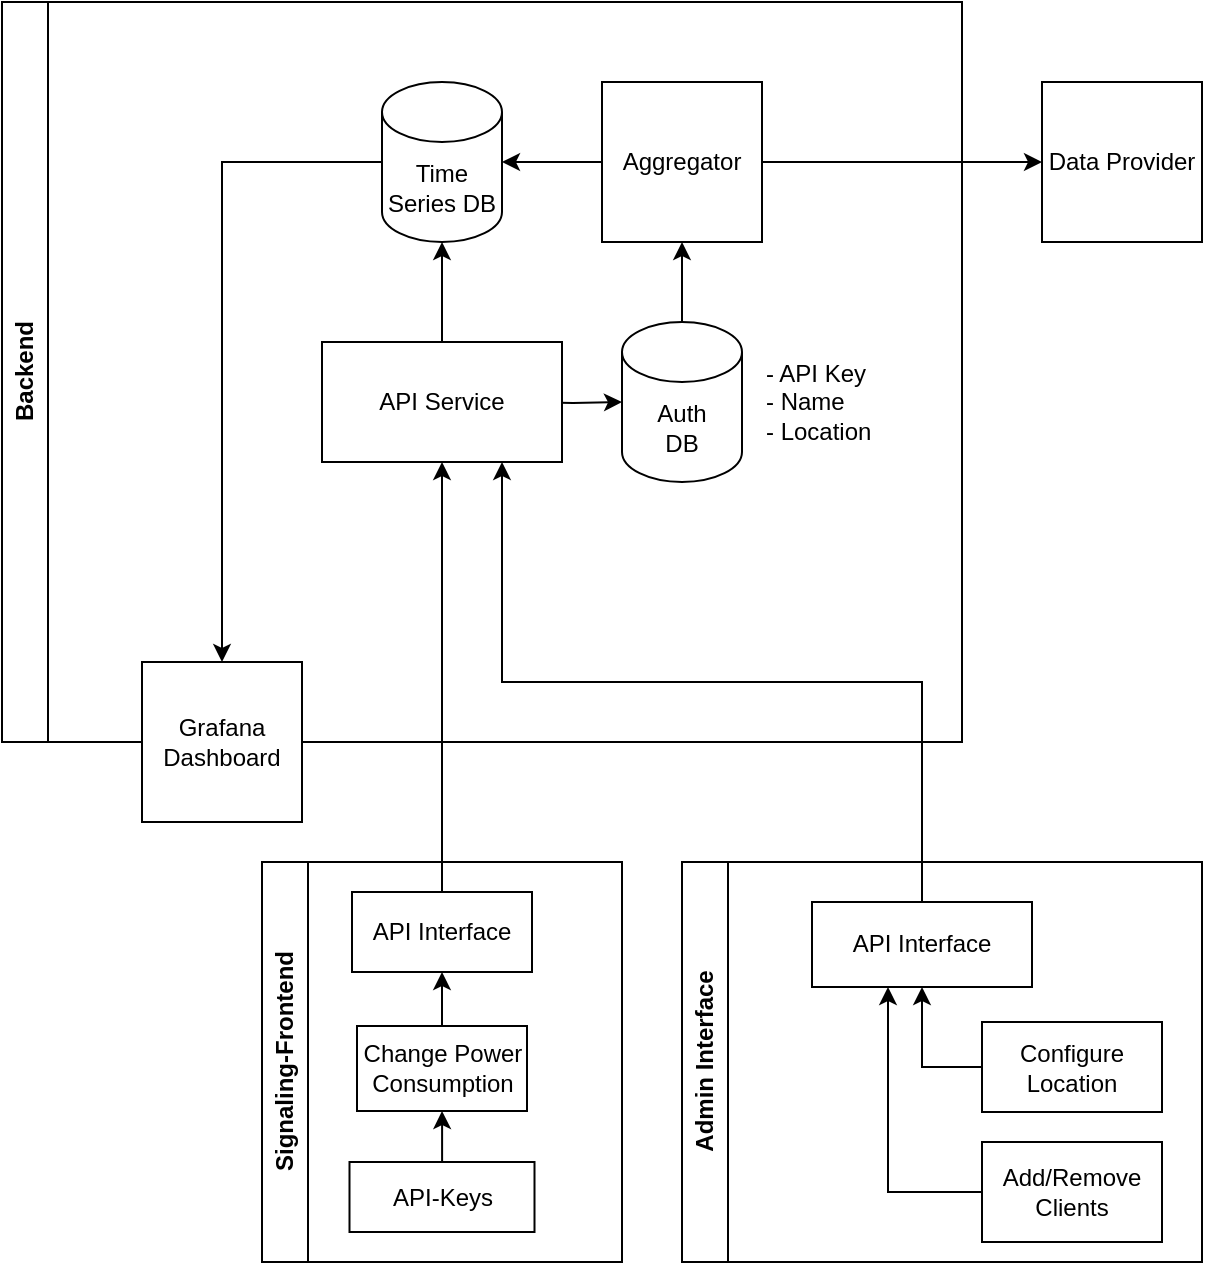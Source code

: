 <mxfile version="21.2.8" type="device">
  <diagram name="Page-1" id="dkeRdCWpW_RHH1g8BhaF">
    <mxGraphModel dx="945" dy="549" grid="1" gridSize="10" guides="1" tooltips="1" connect="1" arrows="1" fold="1" page="1" pageScale="1" pageWidth="827" pageHeight="1169" math="0" shadow="0">
      <root>
        <mxCell id="0" />
        <mxCell id="1" parent="0" />
        <mxCell id="m6rsbceTuGZSMV-VV-9u-2" value="Backend" style="swimlane;horizontal=0;whiteSpace=wrap;html=1;" parent="1" vertex="1">
          <mxGeometry x="40" y="40" width="480" height="370" as="geometry" />
        </mxCell>
        <mxCell id="m6rsbceTuGZSMV-VV-9u-8" style="edgeStyle=orthogonalEdgeStyle;rounded=0;orthogonalLoop=1;jettySize=auto;html=1;entryX=1;entryY=0.5;entryDx=0;entryDy=0;entryPerimeter=0;exitX=0;exitY=0.5;exitDx=0;exitDy=0;" parent="m6rsbceTuGZSMV-VV-9u-2" source="m6rsbceTuGZSMV-VV-9u-4" target="m6rsbceTuGZSMV-VV-9u-7" edge="1">
          <mxGeometry relative="1" as="geometry">
            <Array as="points">
              <mxPoint x="280" y="80" />
              <mxPoint x="280" y="80" />
            </Array>
          </mxGeometry>
        </mxCell>
        <mxCell id="m6rsbceTuGZSMV-VV-9u-4" value="Aggregator" style="whiteSpace=wrap;html=1;aspect=fixed;" parent="m6rsbceTuGZSMV-VV-9u-2" vertex="1">
          <mxGeometry x="300" y="40" width="80" height="80" as="geometry" />
        </mxCell>
        <mxCell id="m6rsbceTuGZSMV-VV-9u-7" value="Time Series DB" style="shape=cylinder3;whiteSpace=wrap;html=1;boundedLbl=1;backgroundOutline=1;size=15;" parent="m6rsbceTuGZSMV-VV-9u-2" vertex="1">
          <mxGeometry x="190" y="40" width="60" height="80" as="geometry" />
        </mxCell>
        <mxCell id="m6rsbceTuGZSMV-VV-9u-11" style="edgeStyle=orthogonalEdgeStyle;rounded=0;orthogonalLoop=1;jettySize=auto;html=1;exitX=0.5;exitY=0;exitDx=0;exitDy=0;entryX=0.5;entryY=1;entryDx=0;entryDy=0;entryPerimeter=0;" parent="m6rsbceTuGZSMV-VV-9u-2" source="m6rsbceTuGZSMV-VV-9u-33" target="m6rsbceTuGZSMV-VV-9u-7" edge="1">
          <mxGeometry relative="1" as="geometry">
            <mxPoint x="220" y="160" as="sourcePoint" />
          </mxGeometry>
        </mxCell>
        <mxCell id="m6rsbceTuGZSMV-VV-9u-13" style="edgeStyle=orthogonalEdgeStyle;rounded=0;orthogonalLoop=1;jettySize=auto;html=1;entryX=0;entryY=0.5;entryDx=0;entryDy=0;entryPerimeter=0;" parent="m6rsbceTuGZSMV-VV-9u-2" target="m6rsbceTuGZSMV-VV-9u-12" edge="1">
          <mxGeometry relative="1" as="geometry">
            <mxPoint x="260" y="200" as="sourcePoint" />
          </mxGeometry>
        </mxCell>
        <mxCell id="m6rsbceTuGZSMV-VV-9u-12" value="Auth&lt;br&gt;DB" style="shape=cylinder3;whiteSpace=wrap;html=1;boundedLbl=1;backgroundOutline=1;size=15;" parent="m6rsbceTuGZSMV-VV-9u-2" vertex="1">
          <mxGeometry x="310" y="160" width="60" height="80" as="geometry" />
        </mxCell>
        <mxCell id="m6rsbceTuGZSMV-VV-9u-19" value="- API Key&lt;br&gt;- Name&lt;br&gt;- Location" style="text;html=1;strokeColor=none;fillColor=none;align=left;verticalAlign=middle;whiteSpace=wrap;rounded=0;labelPosition=center;verticalLabelPosition=middle;" parent="m6rsbceTuGZSMV-VV-9u-2" vertex="1">
          <mxGeometry x="380" y="185" width="60" height="30" as="geometry" />
        </mxCell>
        <mxCell id="m6rsbceTuGZSMV-VV-9u-33" value="API Service" style="rounded=0;whiteSpace=wrap;html=1;" parent="m6rsbceTuGZSMV-VV-9u-2" vertex="1">
          <mxGeometry x="160" y="170" width="120" height="60" as="geometry" />
        </mxCell>
        <mxCell id="kZpNEfw0XQC-s8nTcETK-2" value="" style="endArrow=classic;html=1;rounded=0;exitX=0.5;exitY=0;exitDx=0;exitDy=0;exitPerimeter=0;" edge="1" parent="m6rsbceTuGZSMV-VV-9u-2" source="m6rsbceTuGZSMV-VV-9u-12">
          <mxGeometry width="50" height="50" relative="1" as="geometry">
            <mxPoint x="290" y="170" as="sourcePoint" />
            <mxPoint x="340" y="120" as="targetPoint" />
          </mxGeometry>
        </mxCell>
        <mxCell id="m6rsbceTuGZSMV-VV-9u-5" value="Data Provider" style="whiteSpace=wrap;html=1;aspect=fixed;" parent="1" vertex="1">
          <mxGeometry x="560" y="80" width="80" height="80" as="geometry" />
        </mxCell>
        <mxCell id="m6rsbceTuGZSMV-VV-9u-6" style="edgeStyle=orthogonalEdgeStyle;rounded=0;orthogonalLoop=1;jettySize=auto;html=1;entryX=0;entryY=0.5;entryDx=0;entryDy=0;" parent="1" source="m6rsbceTuGZSMV-VV-9u-4" target="m6rsbceTuGZSMV-VV-9u-5" edge="1">
          <mxGeometry relative="1" as="geometry" />
        </mxCell>
        <mxCell id="m6rsbceTuGZSMV-VV-9u-14" value="Signaling-Frontend" style="swimlane;horizontal=0;whiteSpace=wrap;html=1;" parent="1" vertex="1">
          <mxGeometry x="170" y="470" width="180" height="200" as="geometry" />
        </mxCell>
        <mxCell id="m6rsbceTuGZSMV-VV-9u-15" value="API Interface" style="rounded=0;whiteSpace=wrap;html=1;" parent="m6rsbceTuGZSMV-VV-9u-14" vertex="1">
          <mxGeometry x="45" y="15" width="90" height="40" as="geometry" />
        </mxCell>
        <mxCell id="m6rsbceTuGZSMV-VV-9u-28" style="edgeStyle=orthogonalEdgeStyle;rounded=0;orthogonalLoop=1;jettySize=auto;html=1;" parent="m6rsbceTuGZSMV-VV-9u-14" source="m6rsbceTuGZSMV-VV-9u-27" target="m6rsbceTuGZSMV-VV-9u-15" edge="1">
          <mxGeometry relative="1" as="geometry" />
        </mxCell>
        <mxCell id="m6rsbceTuGZSMV-VV-9u-27" value="Change Power Consumption" style="rounded=0;whiteSpace=wrap;html=1;" parent="m6rsbceTuGZSMV-VV-9u-14" vertex="1">
          <mxGeometry x="47.5" y="82" width="85" height="42.5" as="geometry" />
        </mxCell>
        <mxCell id="m6rsbceTuGZSMV-VV-9u-31" style="edgeStyle=orthogonalEdgeStyle;rounded=0;orthogonalLoop=1;jettySize=auto;html=1;" parent="m6rsbceTuGZSMV-VV-9u-14" source="m6rsbceTuGZSMV-VV-9u-30" target="m6rsbceTuGZSMV-VV-9u-27" edge="1">
          <mxGeometry relative="1" as="geometry" />
        </mxCell>
        <mxCell id="m6rsbceTuGZSMV-VV-9u-30" value="API-Keys" style="rounded=0;whiteSpace=wrap;html=1;" parent="m6rsbceTuGZSMV-VV-9u-14" vertex="1">
          <mxGeometry x="43.75" y="150" width="92.5" height="35" as="geometry" />
        </mxCell>
        <mxCell id="m6rsbceTuGZSMV-VV-9u-16" style="edgeStyle=orthogonalEdgeStyle;rounded=0;orthogonalLoop=1;jettySize=auto;html=1;" parent="1" source="m6rsbceTuGZSMV-VV-9u-15" target="m6rsbceTuGZSMV-VV-9u-33" edge="1">
          <mxGeometry relative="1" as="geometry">
            <mxPoint x="350" y="280" as="targetPoint" />
          </mxGeometry>
        </mxCell>
        <mxCell id="m6rsbceTuGZSMV-VV-9u-18" value="Grafana Dashboard" style="whiteSpace=wrap;html=1;aspect=fixed;" parent="1" vertex="1">
          <mxGeometry x="110" y="370" width="80" height="80" as="geometry" />
        </mxCell>
        <mxCell id="m6rsbceTuGZSMV-VV-9u-17" style="edgeStyle=orthogonalEdgeStyle;rounded=0;orthogonalLoop=1;jettySize=auto;html=1;" parent="1" source="m6rsbceTuGZSMV-VV-9u-7" target="m6rsbceTuGZSMV-VV-9u-18" edge="1">
          <mxGeometry relative="1" as="geometry">
            <mxPoint x="140" y="240" as="targetPoint" />
          </mxGeometry>
        </mxCell>
        <mxCell id="m6rsbceTuGZSMV-VV-9u-23" value="Admin Interface" style="swimlane;horizontal=0;whiteSpace=wrap;html=1;" parent="1" vertex="1">
          <mxGeometry x="380" y="470" width="260" height="200" as="geometry" />
        </mxCell>
        <mxCell id="m6rsbceTuGZSMV-VV-9u-24" value="API Interface" style="rounded=0;whiteSpace=wrap;html=1;" parent="m6rsbceTuGZSMV-VV-9u-23" vertex="1">
          <mxGeometry x="65" y="20" width="110" height="42.5" as="geometry" />
        </mxCell>
        <mxCell id="m6rsbceTuGZSMV-VV-9u-32" style="edgeStyle=orthogonalEdgeStyle;rounded=0;orthogonalLoop=1;jettySize=auto;html=1;entryX=0.5;entryY=1;entryDx=0;entryDy=0;exitX=0;exitY=0.5;exitDx=0;exitDy=0;" parent="m6rsbceTuGZSMV-VV-9u-23" source="m6rsbceTuGZSMV-VV-9u-20" target="m6rsbceTuGZSMV-VV-9u-24" edge="1">
          <mxGeometry relative="1" as="geometry" />
        </mxCell>
        <mxCell id="m6rsbceTuGZSMV-VV-9u-20" value="Configure Location" style="rounded=0;whiteSpace=wrap;html=1;" parent="m6rsbceTuGZSMV-VV-9u-23" vertex="1">
          <mxGeometry x="150" y="80" width="90" height="45" as="geometry" />
        </mxCell>
        <mxCell id="m6rsbceTuGZSMV-VV-9u-37" style="edgeStyle=orthogonalEdgeStyle;rounded=0;orthogonalLoop=1;jettySize=auto;html=1;" parent="m6rsbceTuGZSMV-VV-9u-23" source="m6rsbceTuGZSMV-VV-9u-36" target="m6rsbceTuGZSMV-VV-9u-24" edge="1">
          <mxGeometry relative="1" as="geometry">
            <mxPoint x="110.0" y="90" as="targetPoint" />
            <Array as="points">
              <mxPoint x="103" y="165" />
            </Array>
          </mxGeometry>
        </mxCell>
        <mxCell id="m6rsbceTuGZSMV-VV-9u-36" value="Add/Remove Clients" style="rounded=0;whiteSpace=wrap;html=1;" parent="m6rsbceTuGZSMV-VV-9u-23" vertex="1">
          <mxGeometry x="150" y="140" width="90" height="50" as="geometry" />
        </mxCell>
        <mxCell id="m6rsbceTuGZSMV-VV-9u-35" style="edgeStyle=orthogonalEdgeStyle;rounded=0;orthogonalLoop=1;jettySize=auto;html=1;exitX=0.5;exitY=0;exitDx=0;exitDy=0;entryX=0.75;entryY=1;entryDx=0;entryDy=0;" parent="1" source="m6rsbceTuGZSMV-VV-9u-24" target="m6rsbceTuGZSMV-VV-9u-33" edge="1">
          <mxGeometry relative="1" as="geometry">
            <mxPoint x="380" y="320" as="targetPoint" />
          </mxGeometry>
        </mxCell>
      </root>
    </mxGraphModel>
  </diagram>
</mxfile>
